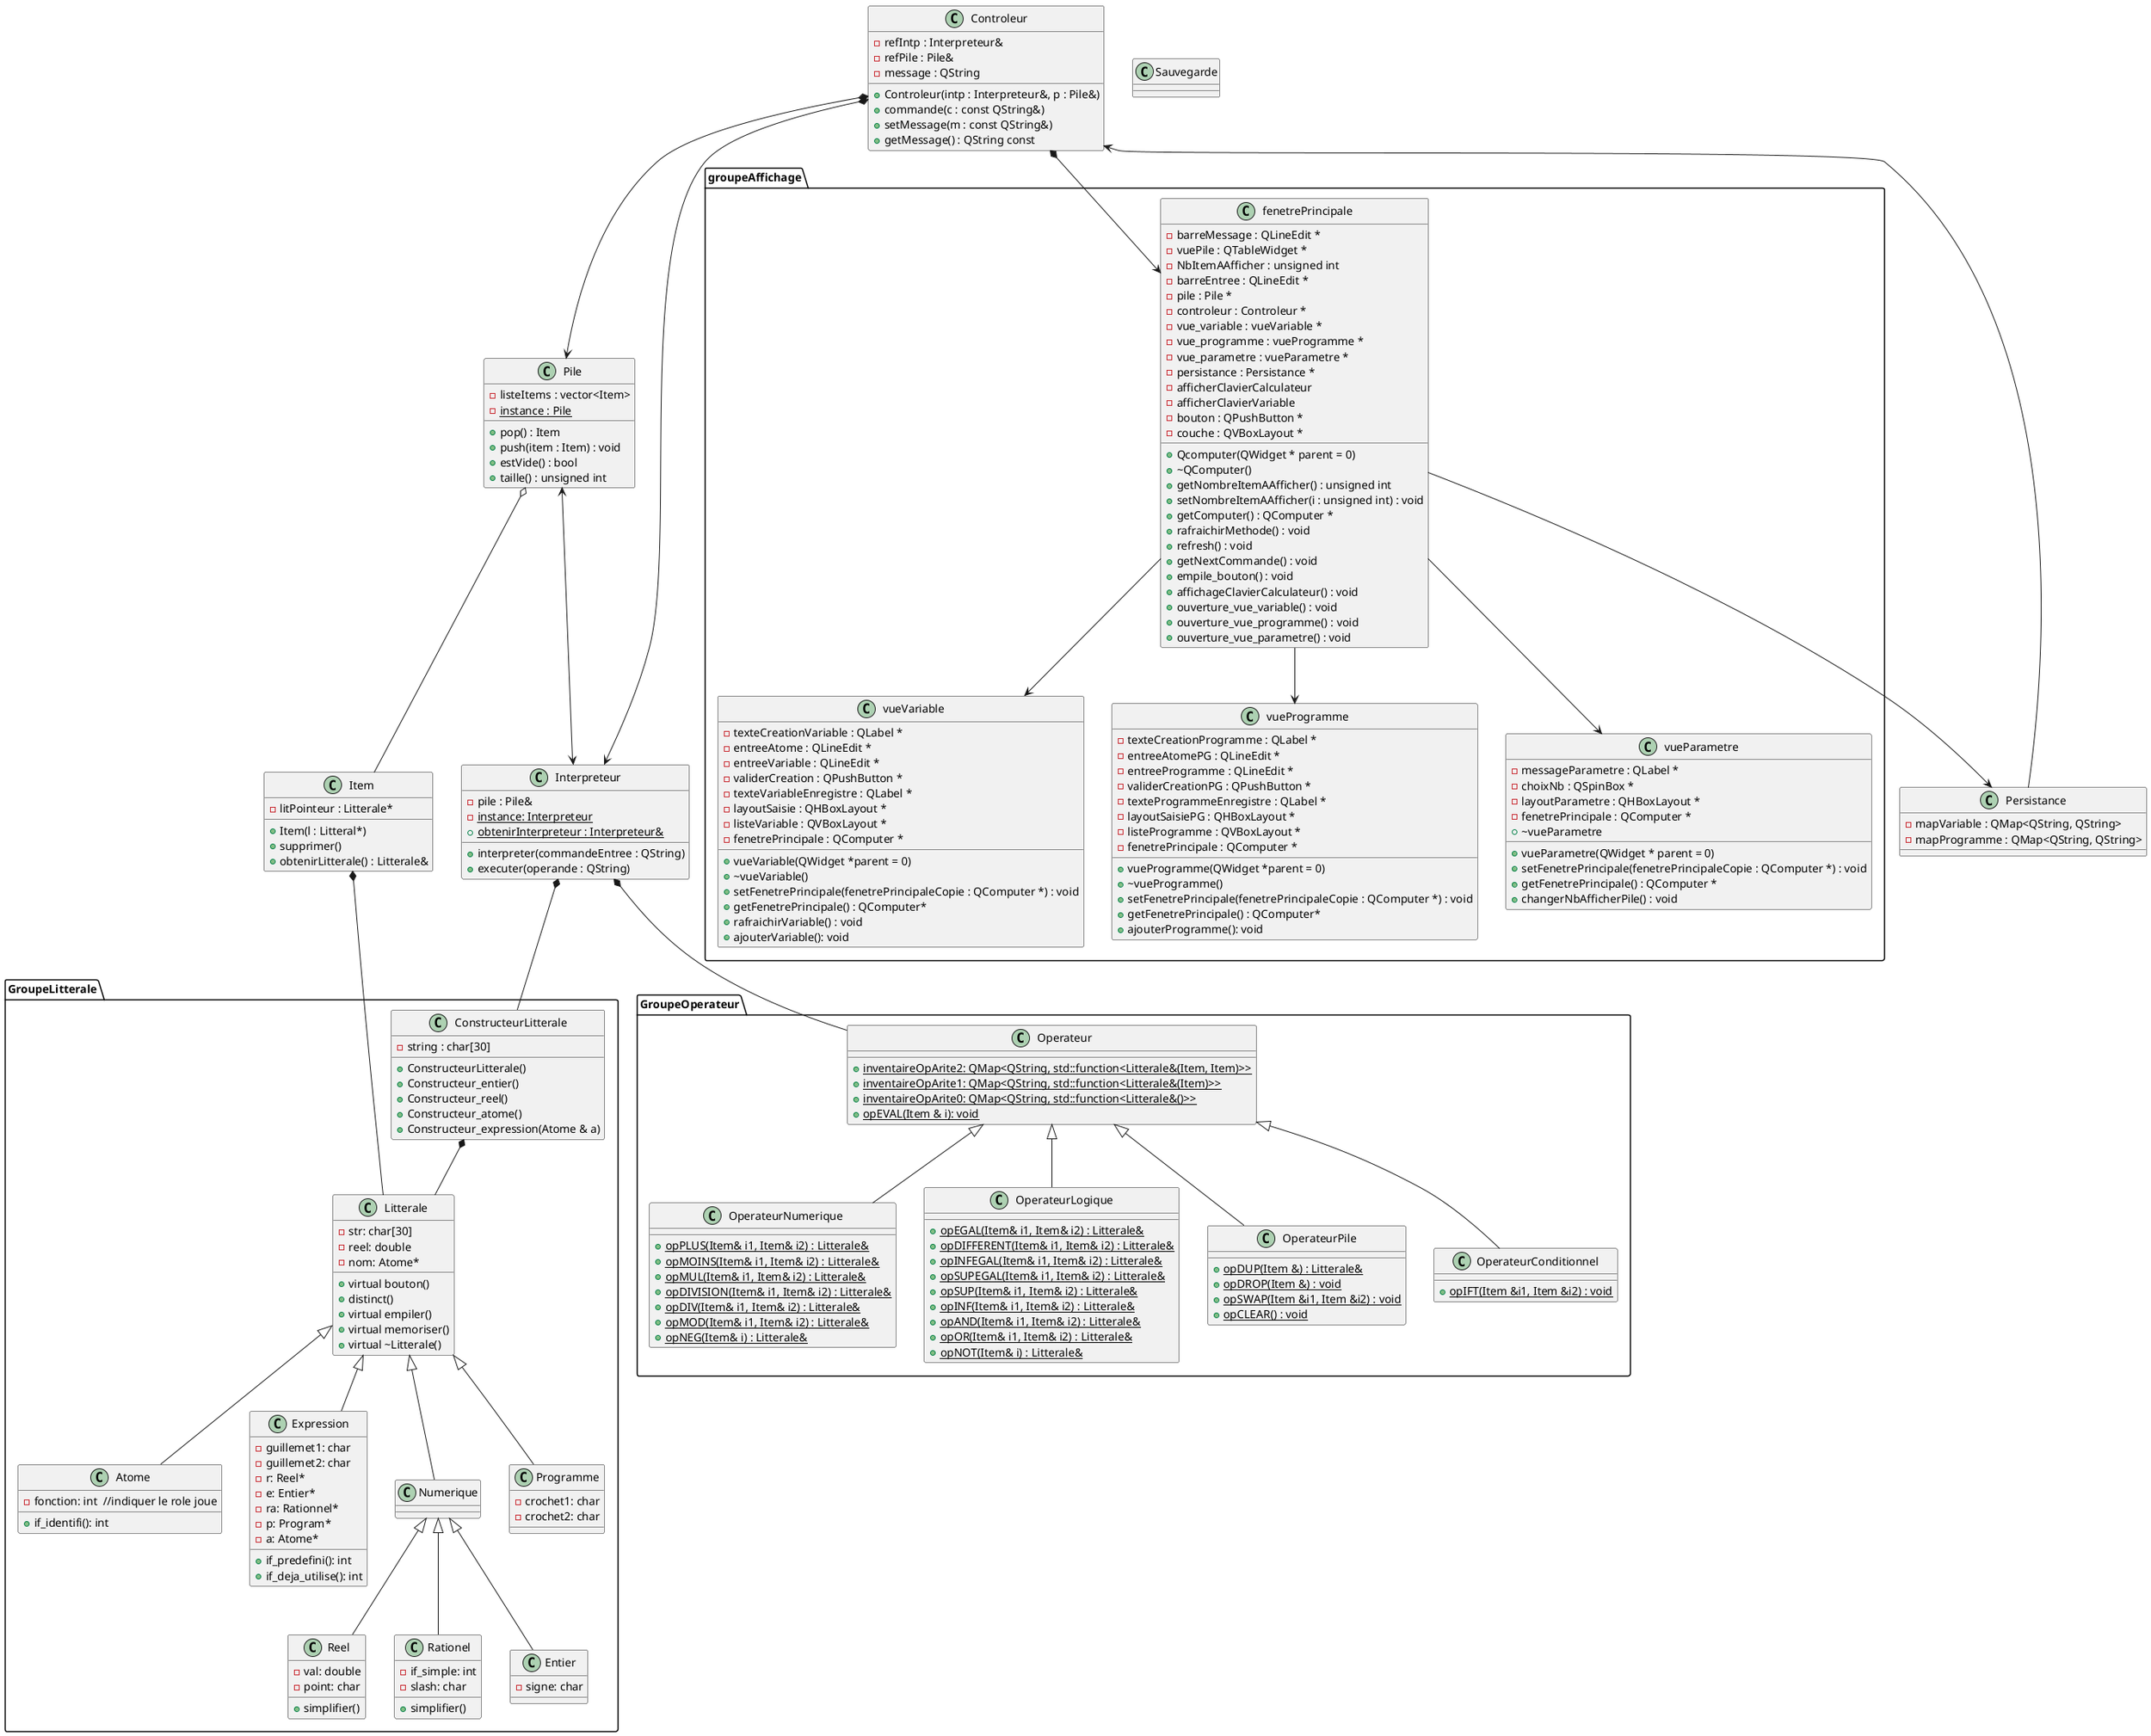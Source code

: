 @startuml

package "GroupeLitterale" {


    Class ConstructeurLitterale{
    
        -string : char[30] 
        +ConstructeurLitterale() 
        +Constructeur_entier() 
        +Constructeur_reel() 
        +Constructeur_atome() 
        +Constructeur_expression(Atome & a) 
    }

    Class Litterale {
    
         -str: char[30] 
         -reel: double 
         -nom: Atome* 
         +virtual bouton() 
         +distinct() 
         +virtual empiler() 
         +virtual memoriser() 
         +virtual ~Litterale() 

    }


    Class Atome{
    
        -fonction: int  //indiquer le role joue
        +if_identifi(): int 
    }

    Class Expression{
    
        -guillemet1: char 
        -guillemet2: char 
        -r: Reel*  
        -e: Entier* 
        -ra: Rationnel*  
        -p: Program*  
        -a: Atome*  
        +if_predefini(): int 
        +if_deja_utilise(): int 
    }

    Class Numerique{
    
    }

    Class Reel{
        -val: double 
        -point: char 
        +simplifier() 
    }

    Class Rationel{
        -if_simple: int 
        -slash: char 
        +simplifier() 
        }
    
    Class Entier{
        -signe: char 

    }

    Class Programme{
        -crochet1: char 
        -crochet2: char 
    }

}



Class Item{
    -litPointeur : Litterale*
    +Item(l : Litteral*)
    +supprimer()
    +obtenirLitterale() : Litterale&
}

package "GroupeOperateur" {

Class Operateur{
    +{static} inventaireOpArite2: QMap<QString, std::function<Litterale&(Item, Item)>>
    +{static} inventaireOpArite1: QMap<QString, std::function<Litterale&(Item)>>
    +{static} inventaireOpArite0: QMap<QString, std::function<Litterale&()>>
    +{static}opEVAL(Item & i): void
}

Class OperateurNumerique {
    +{static}opPLUS(Item& i1, Item& i2) : Litterale&
    +{static}opMOINS(Item& i1, Item& i2) : Litterale&
    +{static}opMUL(Item& i1, Item& i2) : Litterale&
    +{static}opDIVISION(Item& i1, Item& i2) : Litterale&
    +{static}opDIV(Item& i1, Item& i2) : Litterale&
    +{static}opMOD(Item& i1, Item& i2) : Litterale&
    +{static}opNEG(Item& i) : Litterale&
}

Class OperateurLogique {
    +{static}opEGAL(Item& i1, Item& i2) : Litterale&
    +{static}opDIFFERENT(Item& i1, Item& i2) : Litterale&
    +{static}opINFEGAL(Item& i1, Item& i2) : Litterale&
    +{static}opSUPEGAL(Item& i1, Item& i2) : Litterale&
    +{static}opSUP(Item& i1, Item& i2) : Litterale&
    +{static}opINF(Item& i1, Item& i2) : Litterale&
    +{static}opAND(Item& i1, Item& i2) : Litterale&
    +{static}opOR(Item& i1, Item& i2) : Litterale&
    +{static}opNOT(Item& i) : Litterale&


}

Class OperateurPile {
    +{static}opDUP(Item &) : Litterale&
    +{static}opDROP(Item &) : void
    +{static}opSWAP(Item &i1, Item &i2) : void
    +{static}opCLEAR() : void
}

Class OperateurConditionnel {
    +{static}opIFT(Item &i1, Item &i2) : void
}



}


Class Pile{
    -listeItems : vector<Item>
    -{static} instance : Pile
    +pop() : Item
    +push(item : Item) : void
    +estVide() : bool
    +taille() : unsigned int



}

Class Interpreteur{
    -pile : Pile&
    -{static} instance: Interpreteur
    +interpreter(commandeEntree : QString)
    +executer(operande : QString)
    +{static} obtenirInterpreteur : Interpreteur&
}

Class Controleur{
    -refIntp : Interpreteur&
    -refPile : Pile&
    -message : QString
    +Controleur(intp : Interpreteur&, p : Pile&)
    +commande(c : const QString&)
    +setMessage(m : const QString&)
    +getMessage() : QString const
}

Class Persistance{
    -mapVariable : QMap<QString, QString>
    -mapProgramme : QMap<QString, QString>
}

package "groupeAffichage" {

    Class fenetrePrincipale{
        -barreMessage : QLineEdit *
        -vuePile : QTableWidget *
        -NbItemAAfficher : unsigned int 
	    -barreEntree : QLineEdit *
	    -pile : Pile *
	    -controleur : Controleur *
        -vue_variable : vueVariable *
        -vue_programme : vueProgramme *
        -vue_parametre : vueParametre *
        -persistance : Persistance *
        -afficherClavierCalculateur
        -afficherClavierVariable
        -bouton : QPushButton *
        -couche : QVBoxLayout *
	    +Qcomputer(QWidget * parent = 0)
	    +~QComputer()
        +getNombreItemAAfficher() : unsigned int
        +setNombreItemAAfficher(i : unsigned int) : void
        +getComputer() : QComputer *
        +rafraichirMethode() : void
        +refresh() : void
	    +getNextCommande() : void
        +empile_bouton() : void
        +affichageClavierCalculateur() : void
        +ouverture_vue_variable() : void
        +ouverture_vue_programme() : void
        +ouverture_vue_parametre() : void
    }

    Class vueVariable{
        -texteCreationVariable : QLabel *
        -entreeAtome : QLineEdit *
        -entreeVariable : QLineEdit *
        -validerCreation : QPushButton *
        -texteVariableEnregistre : QLabel *
        -layoutSaisie : QHBoxLayout *
        -listeVariable : QVBoxLayout *
        -fenetrePrincipale : QComputer *
        +vueVariable(QWidget *parent = 0)
        +~vueVariable()
        +setFenetrePrincipale(fenetrePrincipaleCopie : QComputer *) : void
        +getFenetrePrincipale() : QComputer*
        +rafraichirVariable() : void
        +ajouterVariable(): void
    }
    Class vueProgramme{
        -texteCreationProgramme : QLabel *
        -entreeAtomePG : QLineEdit *
        -entreeProgramme : QLineEdit *
        -validerCreationPG : QPushButton *
        -texteProgrammeEnregistre : QLabel *
        -layoutSaisiePG : QHBoxLayout *
        -listeProgramme : QVBoxLayout *
        -fenetrePrincipale : QComputer *
        +vueProgramme(QWidget *parent = 0)
        +~vueProgramme()
        +setFenetrePrincipale(fenetrePrincipaleCopie : QComputer *) : void
        +getFenetrePrincipale() : QComputer*
        +ajouterProgramme(): void
    }
    Class vueParametre{
        -messageParametre : QLabel *
        -choixNb : QSpinBox *
        -layoutParametre : QHBoxLayout *
        -fenetrePrincipale : QComputer *
        +vueParametre(QWidget * parent = 0)
        +~vueParametre
        +setFenetrePrincipale(fenetrePrincipaleCopie : QComputer *) : void
        +getFenetrePrincipale() : QComputer *
        +changerNbAfficherPile() : void

    }

}

Class Sauvegarde {

}

Litterale <|-- Programme
Litterale <|-- Numerique
Litterale <|-- Expression
Litterale <|-- Atome
Numerique <|-- Reel
Numerique <|-- Rationel
Numerique <|-- Entier

Operateur <|-- OperateurNumerique
Operateur <|-- OperateurLogique
Operateur <|-- OperateurPile
Operateur <|-- OperateurConditionnel 

ConstructeurLitterale *-- Litterale
Interpreteur *-- Operateur
Interpreteur *-- ConstructeurLitterale
Item *-- Litterale
Pile o-- Item
Pile <--> Interpreteur
fenetrePrincipale --> Persistance
Controleur *--> Interpreteur
Controleur *--> Pile
Controleur <-- Persistance
Controleur *--> fenetrePrincipale
fenetrePrincipale --> vueVariable
fenetrePrincipale --> vueProgramme
fenetrePrincipale --> vueParametre

@enduml
